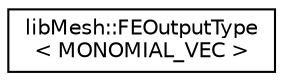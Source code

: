 digraph "类继承关系图"
{
 // INTERACTIVE_SVG=YES
  edge [fontname="Helvetica",fontsize="10",labelfontname="Helvetica",labelfontsize="10"];
  node [fontname="Helvetica",fontsize="10",shape=record];
  rankdir="LR";
  Node1 [label="libMesh::FEOutputType\l\< MONOMIAL_VEC \>",height=0.2,width=0.4,color="black", fillcolor="white", style="filled",URL="$structlibMesh_1_1FEOutputType_3_01MONOMIAL__VEC_01_4.html"];
}
